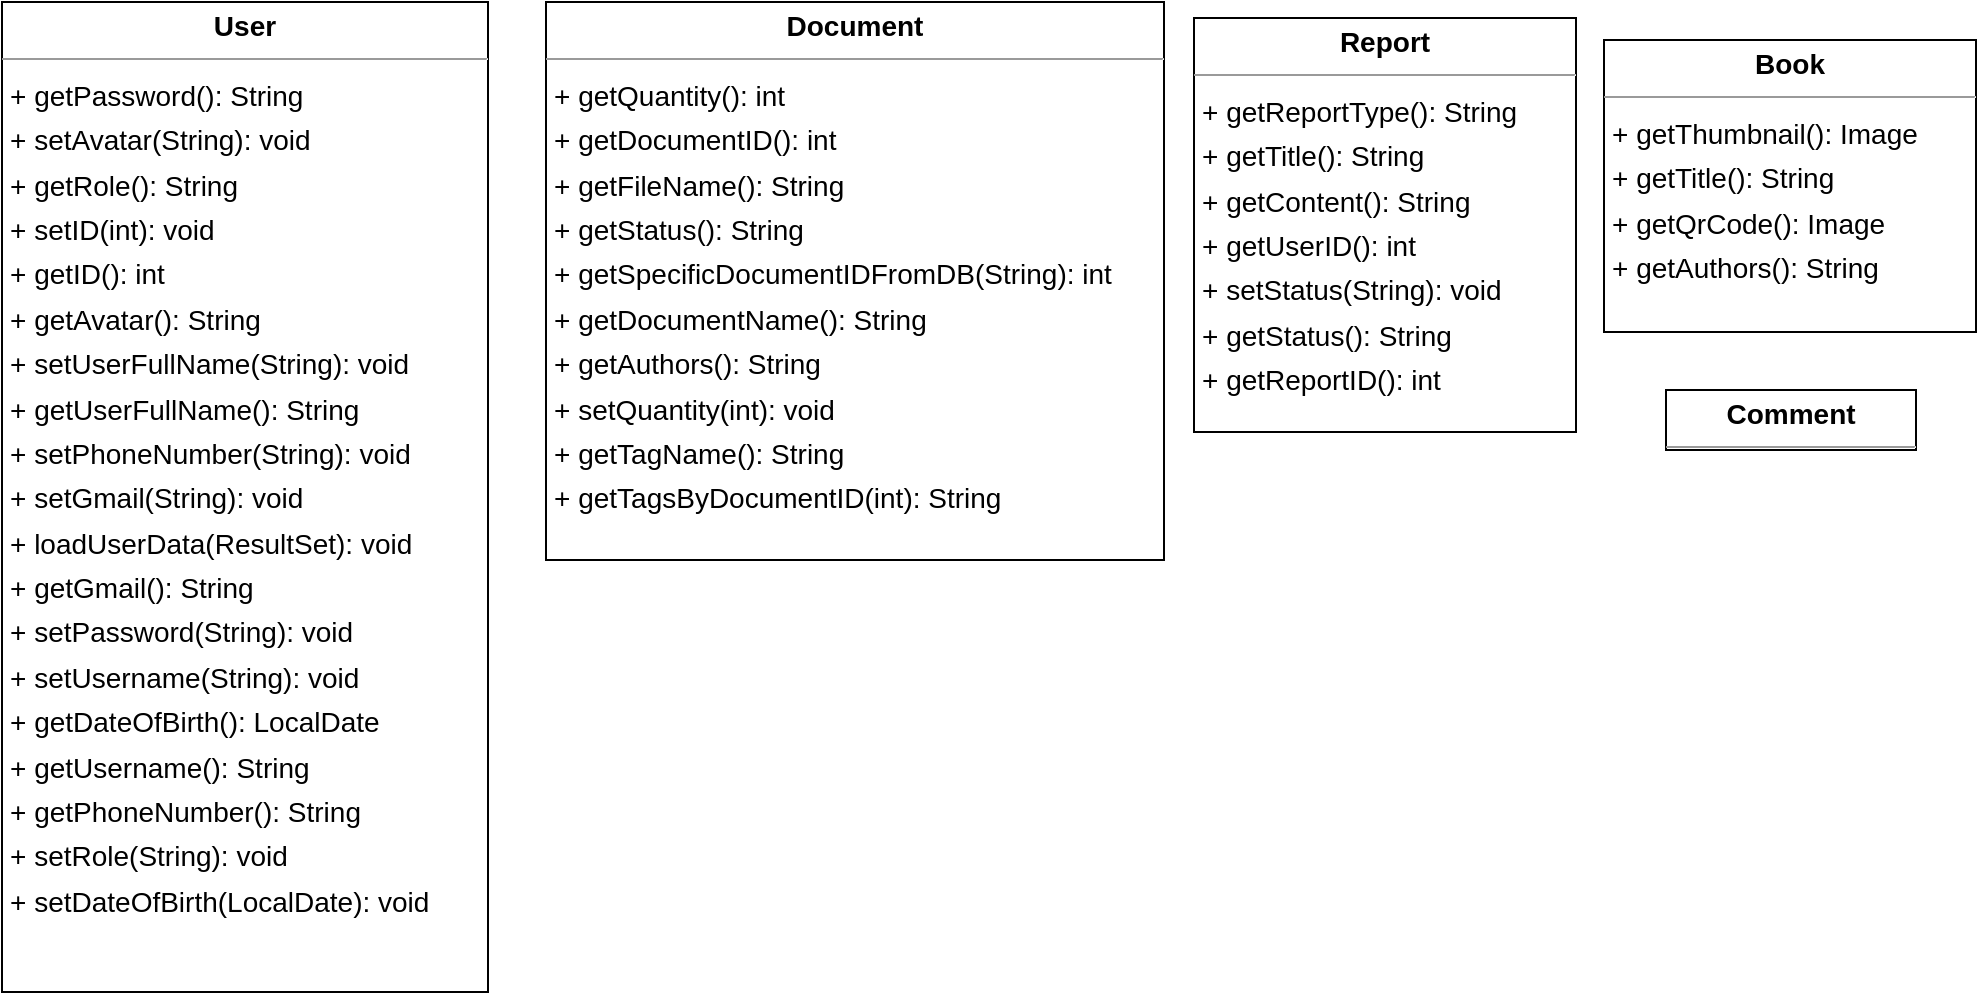 <mxGraphModel dx="0" dy="0" grid="1" gridSize="10" guides="1" tooltips="1" connect="1" arrows="1" fold="1" page="0" pageScale="1" background="none" math="0" shadow="0">
  <root>
    <mxCell id="0" />
    <mxCell id="1" parent="0" />
    <mxCell id="node0" parent="1" vertex="1" value="&lt;p style=&quot;margin:0px;margin-top:4px;text-align:center;&quot;&gt;&lt;b&gt;Book&lt;/b&gt;&lt;/p&gt;&lt;hr size=&quot;1&quot;/&gt;&lt;p style=&quot;margin:0 0 0 4px;line-height:1.6;&quot;&gt;+ getThumbnail(): Image&lt;br/&gt;+ getTitle(): String&lt;br/&gt;+ getQrCode(): Image&lt;br/&gt;+ getAuthors(): String&lt;/p&gt;" style="verticalAlign=top;align=left;overflow=fill;fontSize=14;fontFamily=Helvetica;html=1;rounded=0;shadow=0;comic=0;labelBackgroundColor=none;strokeWidth=1;">
      <mxGeometry x="648" y="42" width="186" height="146" as="geometry" />
    </mxCell>
    <mxCell id="node2" parent="1" vertex="1" value="&lt;p style=&quot;margin:0px;margin-top:4px;text-align:center;&quot;&gt;&lt;b&gt;Comment&lt;/b&gt;&lt;/p&gt;&lt;hr size=&quot;1&quot;/&gt;" style="verticalAlign=top;align=left;overflow=fill;fontSize=14;fontFamily=Helvetica;html=1;rounded=0;shadow=0;comic=0;labelBackgroundColor=none;strokeWidth=1;">
      <mxGeometry x="679" y="217" width="125" height="30" as="geometry" />
    </mxCell>
    <mxCell id="node4" parent="1" vertex="1" value="&lt;p style=&quot;margin:0px;margin-top:4px;text-align:center;&quot;&gt;&lt;b&gt;Document&lt;/b&gt;&lt;/p&gt;&lt;hr size=&quot;1&quot;/&gt;&lt;p style=&quot;margin:0 0 0 4px;line-height:1.6;&quot;&gt;+ getQuantity(): int&lt;br/&gt;+ getDocumentID(): int&lt;br/&gt;+ getFileName(): String&lt;br/&gt;+ getStatus(): String&lt;br/&gt;+ getSpecificDocumentIDFromDB(String): int&lt;br/&gt;+ getDocumentName(): String&lt;br/&gt;+ getAuthors(): String&lt;br/&gt;+ setQuantity(int): void&lt;br/&gt;+ getTagName(): String&lt;br/&gt;+ getTagsByDocumentID(int): String&lt;/p&gt;" style="verticalAlign=top;align=left;overflow=fill;fontSize=14;fontFamily=Helvetica;html=1;rounded=0;shadow=0;comic=0;labelBackgroundColor=none;strokeWidth=1;">
      <mxGeometry x="119" y="23" width="309" height="279" as="geometry" />
    </mxCell>
    <mxCell id="node3" parent="1" vertex="1" value="&lt;p style=&quot;margin:0px;margin-top:4px;text-align:center;&quot;&gt;&lt;b&gt;Report&lt;/b&gt;&lt;/p&gt;&lt;hr size=&quot;1&quot;/&gt;&lt;p style=&quot;margin:0 0 0 4px;line-height:1.6;&quot;&gt;+ getReportType(): String&lt;br/&gt;+ getTitle(): String&lt;br/&gt;+ getContent(): String&lt;br/&gt;+ getUserID(): int&lt;br/&gt;+ setStatus(String): void&lt;br/&gt;+ getStatus(): String&lt;br/&gt;+ getReportID(): int&lt;/p&gt;" style="verticalAlign=top;align=left;overflow=fill;fontSize=14;fontFamily=Helvetica;html=1;rounded=0;shadow=0;comic=0;labelBackgroundColor=none;strokeWidth=1;">
      <mxGeometry x="443" y="31" width="191" height="207" as="geometry" />
    </mxCell>
    <mxCell id="node1" parent="1" vertex="1" value="&lt;p style=&quot;margin:0px;margin-top:4px;text-align:center;&quot;&gt;&lt;b&gt;User&lt;/b&gt;&lt;/p&gt;&lt;hr size=&quot;1&quot;/&gt;&lt;p style=&quot;margin:0 0 0 4px;line-height:1.6;&quot;&gt;+ getPassword(): String&lt;br/&gt;+ setAvatar(String): void&lt;br/&gt;+ getRole(): String&lt;br/&gt;+ setID(int): void&lt;br/&gt;+ getID(): int&lt;br/&gt;+ getAvatar(): String&lt;br/&gt;+ setUserFullName(String): void&lt;br/&gt;+ getUserFullName(): String&lt;br/&gt;+ setPhoneNumber(String): void&lt;br/&gt;+ setGmail(String): void&lt;br/&gt;+ loadUserData(ResultSet): void&lt;br/&gt;+ getGmail(): String&lt;br/&gt;+ setPassword(String): void&lt;br/&gt;+ setUsername(String): void&lt;br/&gt;+ getDateOfBirth(): LocalDate&lt;br/&gt;+ getUsername(): String&lt;br/&gt;+ getPhoneNumber(): String&lt;br/&gt;+ setRole(String): void&lt;br/&gt;+ setDateOfBirth(LocalDate): void&lt;/p&gt;" style="verticalAlign=top;align=left;overflow=fill;fontSize=14;fontFamily=Helvetica;html=1;rounded=0;shadow=0;comic=0;labelBackgroundColor=none;strokeWidth=1;">
      <mxGeometry x="-153" y="23" width="243" height="495" as="geometry" />
    </mxCell>
  </root>
</mxGraphModel>